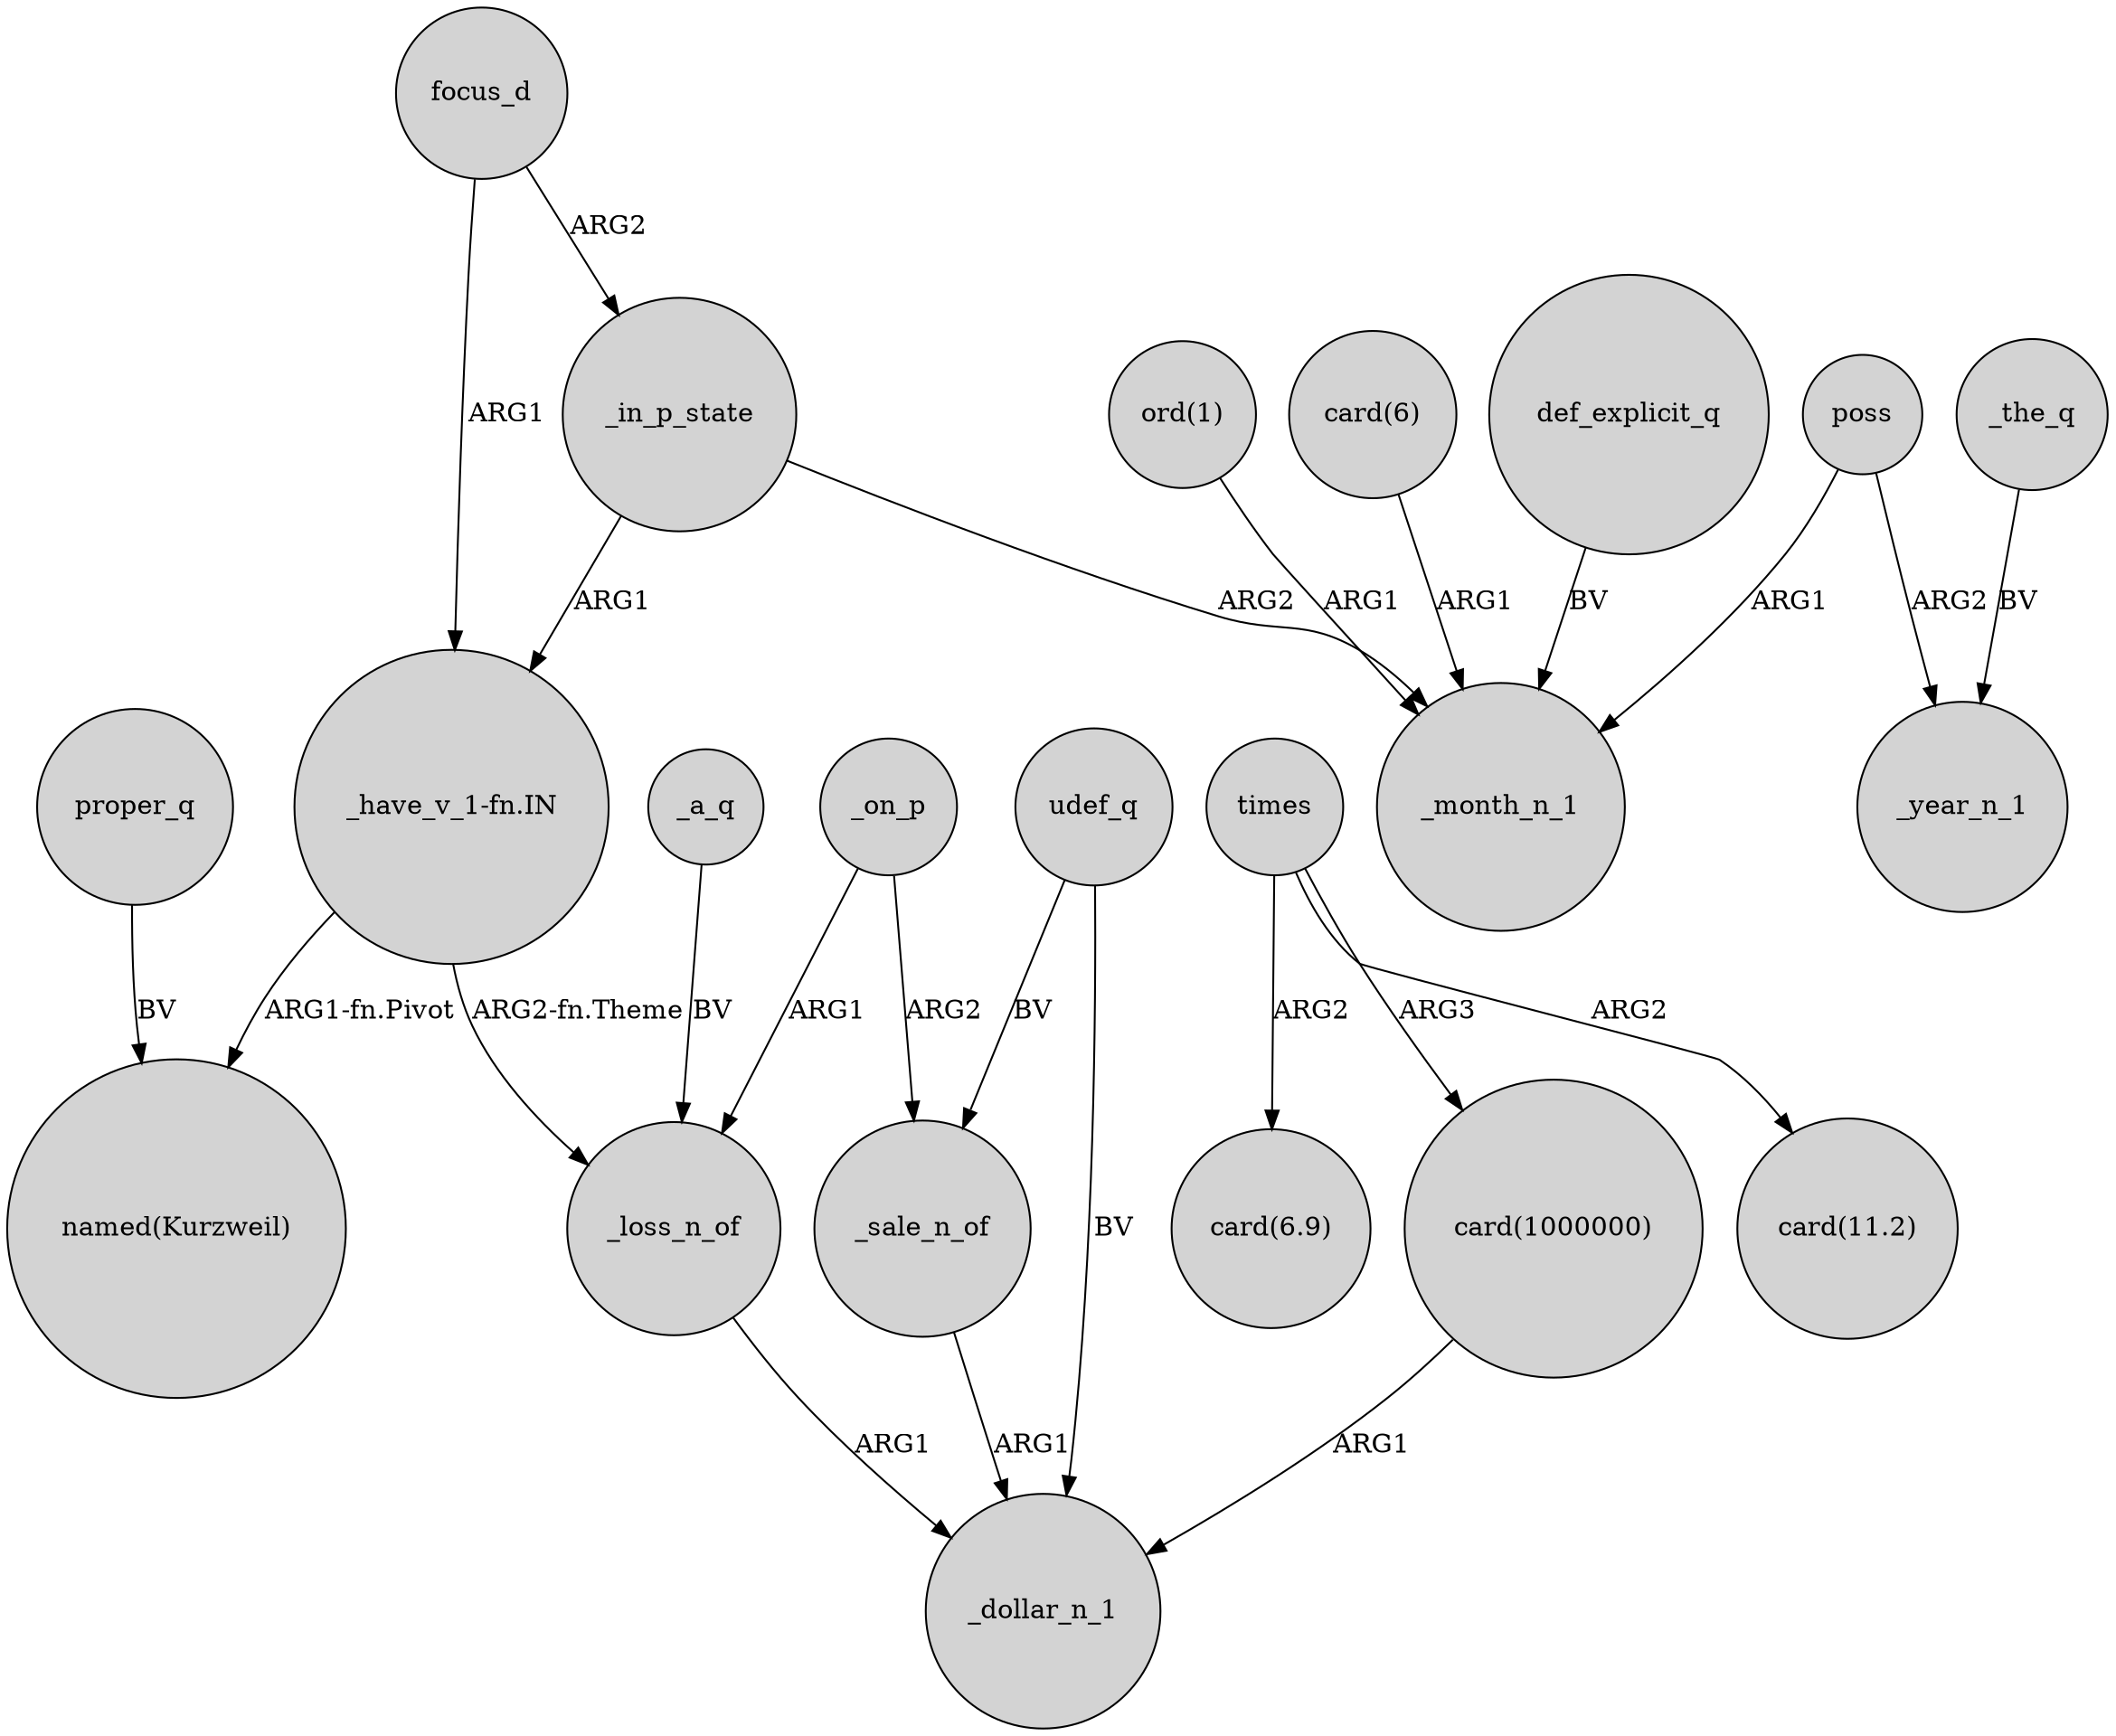 digraph {
	node [shape=circle style=filled]
	focus_d -> "_have_v_1-fn.IN" [label=ARG1]
	"card(1000000)" -> _dollar_n_1 [label=ARG1]
	proper_q -> "named(Kurzweil)" [label=BV]
	_a_q -> _loss_n_of [label=BV]
	_loss_n_of -> _dollar_n_1 [label=ARG1]
	focus_d -> _in_p_state [label=ARG2]
	_in_p_state -> "_have_v_1-fn.IN" [label=ARG1]
	poss -> _month_n_1 [label=ARG1]
	times -> "card(11.2)" [label=ARG2]
	poss -> _year_n_1 [label=ARG2]
	times -> "card(1000000)" [label=ARG3]
	_on_p -> _loss_n_of [label=ARG1]
	_on_p -> _sale_n_of [label=ARG2]
	_the_q -> _year_n_1 [label=BV]
	udef_q -> _sale_n_of [label=BV]
	def_explicit_q -> _month_n_1 [label=BV]
	"_have_v_1-fn.IN" -> "named(Kurzweil)" [label="ARG1-fn.Pivot"]
	"_have_v_1-fn.IN" -> _loss_n_of [label="ARG2-fn.Theme"]
	times -> "card(6.9)" [label=ARG2]
	"ord(1)" -> _month_n_1 [label=ARG1]
	"card(6)" -> _month_n_1 [label=ARG1]
	udef_q -> _dollar_n_1 [label=BV]
	_in_p_state -> _month_n_1 [label=ARG2]
	_sale_n_of -> _dollar_n_1 [label=ARG1]
}
